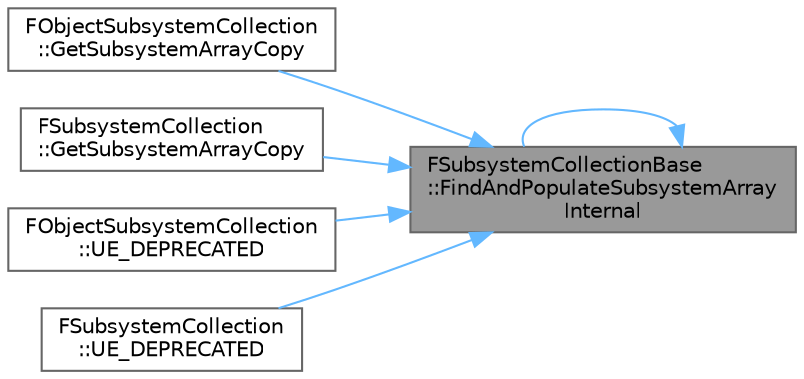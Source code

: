 digraph "FSubsystemCollectionBase::FindAndPopulateSubsystemArrayInternal"
{
 // INTERACTIVE_SVG=YES
 // LATEX_PDF_SIZE
  bgcolor="transparent";
  edge [fontname=Helvetica,fontsize=10,labelfontname=Helvetica,labelfontsize=10];
  node [fontname=Helvetica,fontsize=10,shape=box,height=0.2,width=0.4];
  rankdir="RL";
  Node1 [id="Node000001",label="FSubsystemCollectionBase\l::FindAndPopulateSubsystemArray\lInternal",height=0.2,width=0.4,color="gray40", fillcolor="grey60", style="filled", fontcolor="black",tooltip=" "];
  Node1 -> Node1 [id="edge1_Node000001_Node000001",dir="back",color="steelblue1",style="solid",tooltip=" "];
  Node1 -> Node2 [id="edge2_Node000001_Node000002",dir="back",color="steelblue1",style="solid",tooltip=" "];
  Node2 [id="Node000002",label="FObjectSubsystemCollection\l::GetSubsystemArrayCopy",height=0.2,width=0.4,color="grey40", fillcolor="white", style="filled",URL="$d3/da5/classFObjectSubsystemCollection.html#a73183223067bb3c122a3431078865339",tooltip="Get a list of Subsystems by type."];
  Node1 -> Node3 [id="edge3_Node000001_Node000003",dir="back",color="steelblue1",style="solid",tooltip=" "];
  Node3 [id="Node000003",label="FSubsystemCollection\l::GetSubsystemArrayCopy",height=0.2,width=0.4,color="grey40", fillcolor="white", style="filled",URL="$d6/d17/classFSubsystemCollection.html#ab5ef4f8c84cec0699ad4f2cfde26bf96",tooltip="Get a list of Subsystems by type."];
  Node1 -> Node4 [id="edge4_Node000001_Node000004",dir="back",color="steelblue1",style="solid",tooltip=" "];
  Node4 [id="Node000004",label="FObjectSubsystemCollection\l::UE_DEPRECATED",height=0.2,width=0.4,color="grey40", fillcolor="white", style="filled",URL="$d3/da5/classFObjectSubsystemCollection.html#a7d7ef1827554d677b9935810d2f82290",tooltip="Get a list of Subsystems by type."];
  Node1 -> Node5 [id="edge5_Node000001_Node000005",dir="back",color="steelblue1",style="solid",tooltip=" "];
  Node5 [id="Node000005",label="FSubsystemCollection\l::UE_DEPRECATED",height=0.2,width=0.4,color="grey40", fillcolor="white", style="filled",URL="$d6/d17/classFSubsystemCollection.html#ab5828e9cff0060509206a48b209be386",tooltip="Get a list of Subsystems by type."];
}
